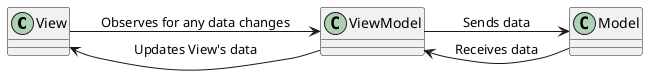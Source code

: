 @startuml
'https://plantuml.com/class-diagram

left to right direction

class View {
}

class ViewModel {

}

class Model {
}
View --> ViewModel: "Observes for any data changes"
ViewModel --> View: Updates View's data
ViewModel --> Model: Sends data
Model --> ViewModel: Receives data
@enduml